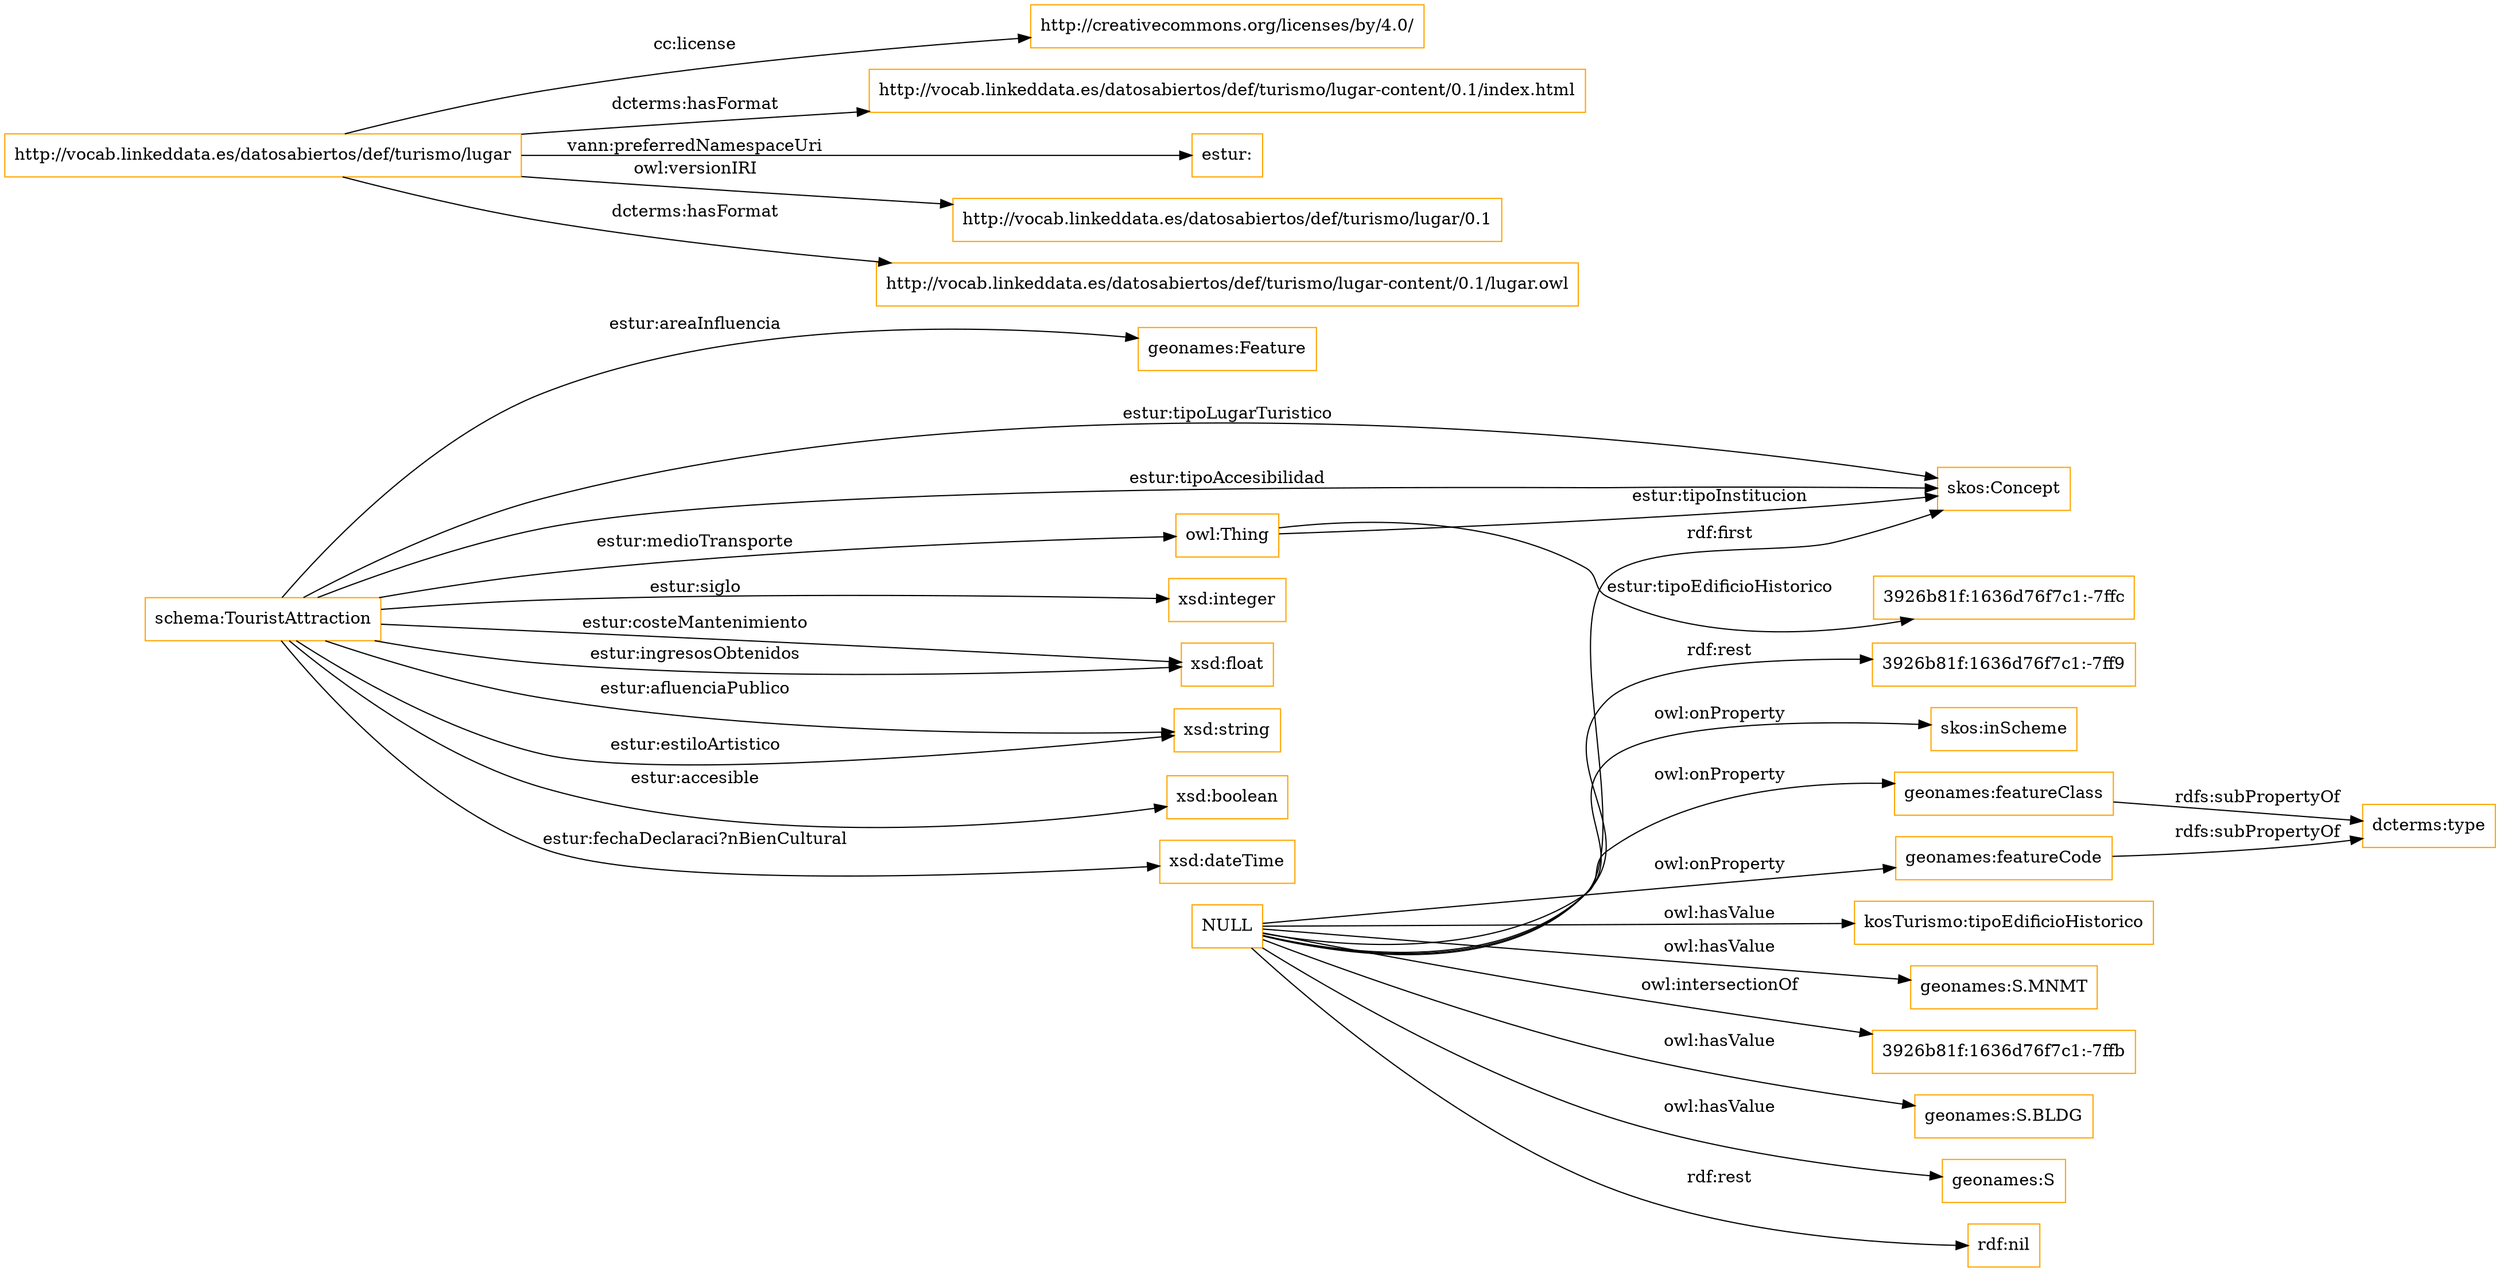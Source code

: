 digraph ar2dtool_diagram { 
rankdir=LR;
size="1501"
node [shape = rectangle, color="orange"]; "geonames:Feature" "schema:TouristAttraction" "skos:Concept" "3926b81f:1636d76f7c1:-7ffc" ; /*classes style*/
	"http://vocab.linkeddata.es/datosabiertos/def/turismo/lugar" -> "http://creativecommons.org/licenses/by/4.0/" [ label = "cc:license" ];
	"http://vocab.linkeddata.es/datosabiertos/def/turismo/lugar" -> "http://vocab.linkeddata.es/datosabiertos/def/turismo/lugar-content/0.1/index.html" [ label = "dcterms:hasFormat" ];
	"http://vocab.linkeddata.es/datosabiertos/def/turismo/lugar" -> "estur:" [ label = "vann:preferredNamespaceUri" ];
	"http://vocab.linkeddata.es/datosabiertos/def/turismo/lugar" -> "http://vocab.linkeddata.es/datosabiertos/def/turismo/lugar/0.1" [ label = "owl:versionIRI" ];
	"http://vocab.linkeddata.es/datosabiertos/def/turismo/lugar" -> "http://vocab.linkeddata.es/datosabiertos/def/turismo/lugar-content/0.1/lugar.owl" [ label = "dcterms:hasFormat" ];
	"geonames:featureClass" -> "dcterms:type" [ label = "rdfs:subPropertyOf" ];
	"NULL" -> "geonames:featureCode" [ label = "owl:onProperty" ];
	"NULL" -> "kosTurismo:tipoEdificioHistorico" [ label = "owl:hasValue" ];
	"NULL" -> "geonames:S.MNMT" [ label = "owl:hasValue" ];
	"NULL" -> "3926b81f:1636d76f7c1:-7ffb" [ label = "owl:intersectionOf" ];
	"NULL" -> "skos:Concept" [ label = "rdf:first" ];
	"NULL" -> "geonames:S.BLDG" [ label = "owl:hasValue" ];
	"NULL" -> "geonames:S" [ label = "owl:hasValue" ];
	"NULL" -> "rdf:nil" [ label = "rdf:rest" ];
	"NULL" -> "3926b81f:1636d76f7c1:-7ff9" [ label = "rdf:rest" ];
	"NULL" -> "geonames:featureClass" [ label = "owl:onProperty" ];
	"NULL" -> "skos:inScheme" [ label = "owl:onProperty" ];
	"geonames:featureCode" -> "dcterms:type" [ label = "rdfs:subPropertyOf" ];
	"schema:TouristAttraction" -> "owl:Thing" [ label = "estur:medioTransporte" ];
	"owl:Thing" -> "3926b81f:1636d76f7c1:-7ffc" [ label = "estur:tipoEdificioHistorico" ];
	"owl:Thing" -> "skos:Concept" [ label = "estur:tipoInstitucion" ];
	"schema:TouristAttraction" -> "xsd:integer" [ label = "estur:siglo" ];
	"schema:TouristAttraction" -> "geonames:Feature" [ label = "estur:areaInfluencia" ];
	"schema:TouristAttraction" -> "skos:Concept" [ label = "estur:tipoAccesibilidad" ];
	"schema:TouristAttraction" -> "xsd:float" [ label = "estur:ingresosObtenidos" ];
	"schema:TouristAttraction" -> "skos:Concept" [ label = "estur:tipoLugarTuristico" ];
	"schema:TouristAttraction" -> "xsd:string" [ label = "estur:estiloArtistico" ];
	"schema:TouristAttraction" -> "xsd:string" [ label = "estur:afluenciaPublico" ];
	"schema:TouristAttraction" -> "xsd:boolean" [ label = "estur:accesible" ];
	"schema:TouristAttraction" -> "xsd:float" [ label = "estur:costeMantenimiento" ];
	"schema:TouristAttraction" -> "xsd:dateTime" [ label = "estur:fechaDeclaraci?nBienCultural" ];

}
